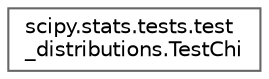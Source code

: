 digraph "Graphical Class Hierarchy"
{
 // LATEX_PDF_SIZE
  bgcolor="transparent";
  edge [fontname=Helvetica,fontsize=10,labelfontname=Helvetica,labelfontsize=10];
  node [fontname=Helvetica,fontsize=10,shape=box,height=0.2,width=0.4];
  rankdir="LR";
  Node0 [id="Node000000",label="scipy.stats.tests.test\l_distributions.TestChi",height=0.2,width=0.4,color="grey40", fillcolor="white", style="filled",URL="$d2/d6d/classscipy_1_1stats_1_1tests_1_1test__distributions_1_1TestChi.html",tooltip=" "];
}
